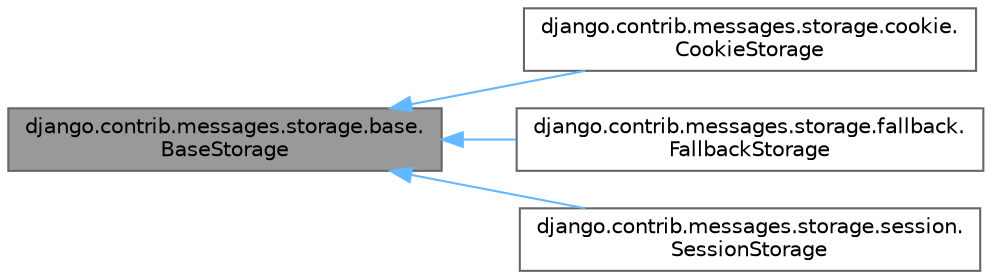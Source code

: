 digraph "django.contrib.messages.storage.base.BaseStorage"
{
 // LATEX_PDF_SIZE
  bgcolor="transparent";
  edge [fontname=Helvetica,fontsize=10,labelfontname=Helvetica,labelfontsize=10];
  node [fontname=Helvetica,fontsize=10,shape=box,height=0.2,width=0.4];
  rankdir="LR";
  Node1 [id="Node000001",label="django.contrib.messages.storage.base.\lBaseStorage",height=0.2,width=0.4,color="gray40", fillcolor="grey60", style="filled", fontcolor="black",tooltip=" "];
  Node1 -> Node2 [id="edge1_Node000001_Node000002",dir="back",color="steelblue1",style="solid",tooltip=" "];
  Node2 [id="Node000002",label="django.contrib.messages.storage.cookie.\lCookieStorage",height=0.2,width=0.4,color="gray40", fillcolor="white", style="filled",URL="$classdjango_1_1contrib_1_1messages_1_1storage_1_1cookie_1_1_cookie_storage.html",tooltip=" "];
  Node1 -> Node3 [id="edge2_Node000001_Node000003",dir="back",color="steelblue1",style="solid",tooltip=" "];
  Node3 [id="Node000003",label="django.contrib.messages.storage.fallback.\lFallbackStorage",height=0.2,width=0.4,color="gray40", fillcolor="white", style="filled",URL="$classdjango_1_1contrib_1_1messages_1_1storage_1_1fallback_1_1_fallback_storage.html",tooltip=" "];
  Node1 -> Node4 [id="edge3_Node000001_Node000004",dir="back",color="steelblue1",style="solid",tooltip=" "];
  Node4 [id="Node000004",label="django.contrib.messages.storage.session.\lSessionStorage",height=0.2,width=0.4,color="gray40", fillcolor="white", style="filled",URL="$classdjango_1_1contrib_1_1messages_1_1storage_1_1session_1_1_session_storage.html",tooltip=" "];
}
